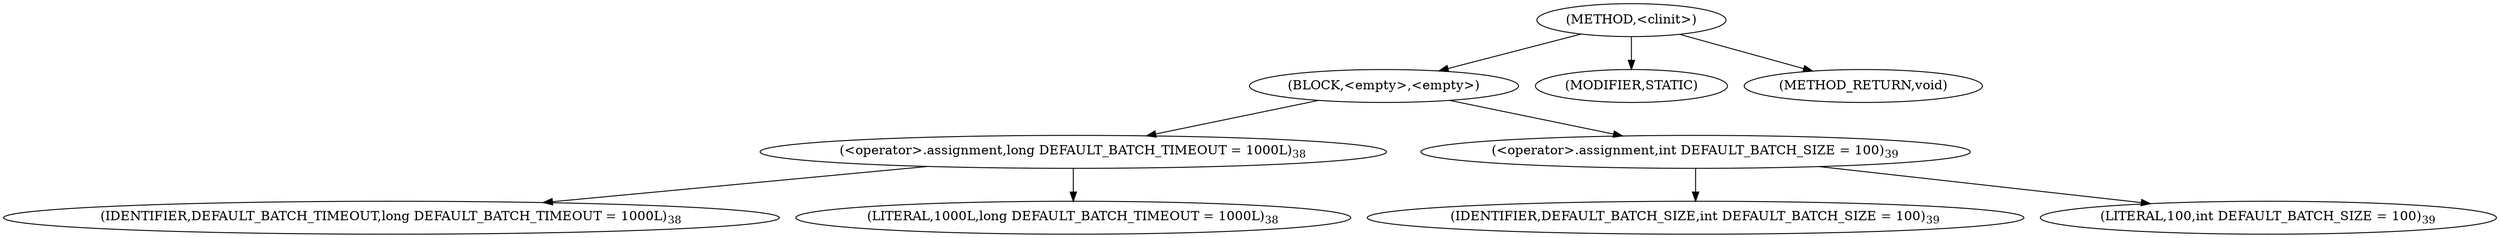 digraph "&lt;clinit&gt;" {  
"526" [label = <(METHOD,&lt;clinit&gt;)> ]
"527" [label = <(BLOCK,&lt;empty&gt;,&lt;empty&gt;)> ]
"528" [label = <(&lt;operator&gt;.assignment,long DEFAULT_BATCH_TIMEOUT = 1000L)<SUB>38</SUB>> ]
"529" [label = <(IDENTIFIER,DEFAULT_BATCH_TIMEOUT,long DEFAULT_BATCH_TIMEOUT = 1000L)<SUB>38</SUB>> ]
"530" [label = <(LITERAL,1000L,long DEFAULT_BATCH_TIMEOUT = 1000L)<SUB>38</SUB>> ]
"531" [label = <(&lt;operator&gt;.assignment,int DEFAULT_BATCH_SIZE = 100)<SUB>39</SUB>> ]
"532" [label = <(IDENTIFIER,DEFAULT_BATCH_SIZE,int DEFAULT_BATCH_SIZE = 100)<SUB>39</SUB>> ]
"533" [label = <(LITERAL,100,int DEFAULT_BATCH_SIZE = 100)<SUB>39</SUB>> ]
"534" [label = <(MODIFIER,STATIC)> ]
"535" [label = <(METHOD_RETURN,void)> ]
  "526" -> "527" 
  "526" -> "534" 
  "526" -> "535" 
  "527" -> "528" 
  "527" -> "531" 
  "528" -> "529" 
  "528" -> "530" 
  "531" -> "532" 
  "531" -> "533" 
}
